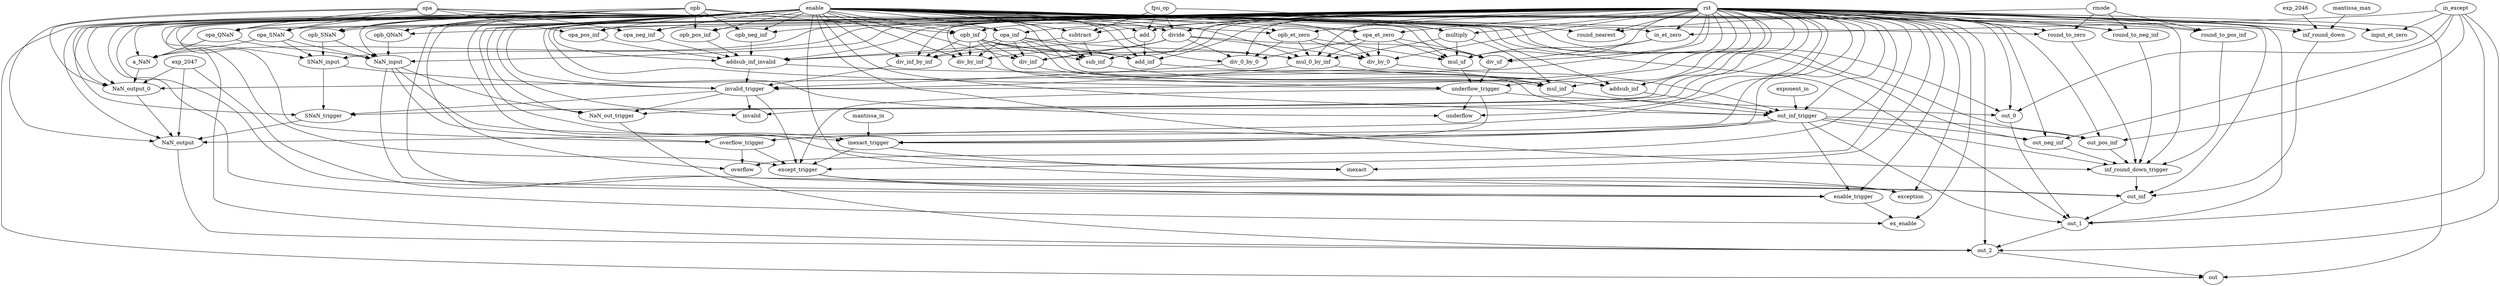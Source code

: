 strict digraph "" {
	div_inf_by_inf -> invalid_trigger	 [weight=1.0];
	underflow_trigger -> inexact_trigger	 [weight=1.0];
	underflow_trigger -> except_trigger	 [weight=1.0];
	underflow_trigger -> underflow	 [weight=1.0];
	underflow_trigger -> out_0	 [weight=1.0];
	out_inf -> out_1	 [weight=1.0];
	divide -> div_inf_by_inf	 [weight=1.0];
	divide -> div_0_by_0	 [weight=1.0];
	divide -> div_inf	 [weight=1.0];
	divide -> div_by_0	 [weight=1.0];
	divide -> div_uf	 [weight=1.0];
	divide -> div_by_inf	 [weight=1.0];
	div_0_by_0 -> invalid_trigger	 [weight=1.0];
	out_pos_inf -> inf_round_down_trigger	 [weight=1.0];
	NaN_input -> inexact_trigger	 [weight=1.0];
	NaN_input -> overflow_trigger	 [weight=1.0];
	NaN_input -> enable_trigger	 [weight=1.0];
	NaN_input -> NaN_out_trigger	 [weight=1.0];
	NaN_output_0 -> NaN_output	 [weight=1.0];
	rmode -> round_to_pos_inf	 [weight=1.0];
	rmode -> round_nearest	 [weight=1.0];
	rmode -> round_to_zero	 [weight=1.0];
	rmode -> round_to_neg_inf	 [weight=1.0];
	NaN_output -> out_2	 [weight=1.0];
	inexact_trigger -> except_trigger	 [weight=1.0];
	inexact_trigger -> inexact	 [weight=1.0];
	multiply -> mul_0_by_inf	 [weight=1.0];
	multiply -> mul_inf	 [weight=1.0];
	multiply -> mul_uf	 [weight=1.0];
	overflow_trigger -> except_trigger	 [weight=1.0];
	overflow_trigger -> overflow	 [weight=1.0];
	addsub_inf_invalid -> addsub_inf	 [weight=1.0];
	addsub_inf_invalid -> invalid_trigger	 [weight=1.0];
	opa_QNaN -> NaN_input	 [weight=1.0];
	opa_QNaN -> a_NaN	 [weight=1.0];
	addsub_inf -> out_inf_trigger	 [weight=1.0];
	opb_neg_inf -> addsub_inf_invalid	 [weight=1.0];
	invalid_trigger -> except_trigger	 [weight=1.0];
	invalid_trigger -> invalid	 [weight=1.0];
	invalid_trigger -> SNaN_trigger	 [weight=1.0];
	invalid_trigger -> NaN_out_trigger	 [weight=1.0];
	except_trigger -> enable_trigger	 [weight=1.0];
	except_trigger -> exception	 [weight=1.0];
	in_et_zero -> mul_uf	 [weight=1.0];
	in_et_zero -> div_uf	 [weight=1.0];
	a_NaN -> NaN_output_0	 [weight=1.0];
	mantissa_max -> inf_round_down	 [weight=1.0];
	opb_SNaN -> NaN_input	 [weight=1.0];
	opb_SNaN -> SNaN_input	 [weight=1.0];
	exp_2046 -> inf_round_down	 [weight=1.0];
	add -> addsub_inf_invalid	 [weight=1.0];
	add -> add_inf	 [weight=1.0];
	div_inf -> out_inf_trigger	 [weight=1.0];
	opa_et_zero -> div_0_by_0	 [weight=1.0];
	opa_et_zero -> mul_0_by_inf	 [weight=1.0];
	opa_et_zero -> div_by_0	 [weight=1.0];
	opa_et_zero -> mul_uf	 [weight=1.0];
	opa_et_zero -> div_uf	 [weight=1.0];
	round_to_pos_inf -> inf_round_down_trigger	 [weight=1.0];
	mul_0_by_inf -> invalid_trigger	 [weight=1.0];
	mul_0_by_inf -> mul_inf	 [weight=1.0];
	div_by_0 -> out_inf_trigger	 [weight=1.0];
	SNaN_trigger -> NaN_output	 [weight=1.0];
	out_inf_trigger -> out_pos_inf	 [weight=1.0];
	out_inf_trigger -> inexact_trigger	 [weight=1.0];
	out_inf_trigger -> overflow_trigger	 [weight=1.0];
	out_inf_trigger -> enable_trigger	 [weight=1.0];
	out_inf_trigger -> out_1	 [weight=1.0];
	out_inf_trigger -> out_neg_inf	 [weight=1.0];
	out_inf_trigger -> inf_round_down_trigger	 [weight=1.0];
	fpu_op -> divide	 [weight=1.0];
	fpu_op -> multiply	 [weight=1.0];
	fpu_op -> add	 [weight=1.0];
	fpu_op -> subtract	 [weight=1.0];
	in_except -> out_pos_inf	 [weight=1.0];
	in_except -> in_et_zero	 [weight=1.0];
	in_except -> input_et_zero	 [weight=1.0];
	in_except -> out_0	 [weight=1.0];
	in_except -> out_1	 [weight=1.0];
	in_except -> out_2	 [weight=1.0];
	in_except -> out_neg_inf	 [weight=1.0];
	enable -> div_inf_by_inf	 [weight=1.0];
	enable -> underflow_trigger	 [weight=1.0];
	enable -> out_inf	 [weight=1.0];
	enable -> divide	 [weight=1.0];
	enable -> div_0_by_0	 [weight=1.0];
	enable -> out_pos_inf	 [weight=1.0];
	enable -> NaN_input	 [weight=1.0];
	enable -> NaN_output_0	 [weight=1.0];
	enable -> NaN_output	 [weight=1.0];
	enable -> inexact_trigger	 [weight=1.0];
	enable -> multiply	 [weight=1.0];
	enable -> overflow_trigger	 [weight=1.0];
	enable -> addsub_inf_invalid	 [weight=1.0];
	enable -> opa_QNaN	 [weight=1.0];
	enable -> addsub_inf	 [weight=1.0];
	enable -> opb_neg_inf	 [weight=1.0];
	enable -> invalid_trigger	 [weight=1.0];
	enable -> except_trigger	 [weight=1.0];
	enable -> in_et_zero	 [weight=1.0];
	enable -> a_NaN	 [weight=1.0];
	enable -> opb_SNaN	 [weight=1.0];
	enable -> add	 [weight=1.0];
	enable -> invalid	 [weight=1.0];
	enable -> underflow	 [weight=1.0];
	enable -> div_inf	 [weight=1.0];
	enable -> opa_et_zero	 [weight=1.0];
	enable -> ex_enable	 [weight=1.0];
	enable -> round_to_pos_inf	 [weight=1.0];
	enable -> mul_0_by_inf	 [weight=1.0];
	enable -> div_by_0	 [weight=1.0];
	enable -> SNaN_trigger	 [weight=1.0];
	enable -> out_inf_trigger	 [weight=1.0];
	enable -> mul_inf	 [weight=1.0];
	enable -> enable_trigger	 [weight=1.0];
	enable -> input_et_zero	 [weight=1.0];
	enable -> inexact	 [weight=1.0];
	enable -> sub_inf	 [weight=1.0];
	enable -> mul_uf	 [weight=1.0];
	enable -> out_0	 [weight=1.0];
	enable -> out_1	 [weight=1.0];
	enable -> out_2	 [weight=1.0];
	enable -> SNaN_input	 [weight=1.0];
	enable -> overflow	 [weight=1.0];
	enable -> div_uf	 [weight=1.0];
	enable -> subtract	 [weight=1.0];
	enable -> inf_round_down	 [weight=1.0];
	enable -> div_by_inf	 [weight=1.0];
	enable -> exception	 [weight=1.0];
	enable -> opb_et_zero	 [weight=1.0];
	enable -> out_neg_inf	 [weight=1.0];
	enable -> opa_inf	 [weight=1.0];
	enable -> opb_pos_inf	 [weight=1.0];
	enable -> round_nearest	 [weight=1.0];
	enable -> inf_round_down_trigger	 [weight=1.0];
	enable -> round_to_zero	 [weight=1.0];
	enable -> opa_SNaN	 [weight=1.0];
	enable -> opb_QNaN	 [weight=1.0];
	enable -> opa_pos_inf	 [weight=1.0];
	enable -> NaN_out_trigger	 [weight=1.0];
	enable -> add_inf	 [weight=1.0];
	enable -> round_to_neg_inf	 [weight=1.0];
	enable -> out	 [weight=1.0];
	enable -> opa_neg_inf	 [weight=1.0];
	enable -> opb_inf	 [weight=1.0];
	exp_2047 -> out_inf	 [weight=1.0];
	exp_2047 -> NaN_output_0	 [weight=1.0];
	exp_2047 -> NaN_output	 [weight=1.0];
	exponent_in -> out_inf_trigger	 [weight=1.0];
	mul_inf -> out_inf_trigger	 [weight=1.0];
	enable_trigger -> ex_enable	 [weight=1.0];
	sub_inf -> addsub_inf	 [weight=1.0];
	mul_uf -> underflow_trigger	 [weight=1.0];
	out_0 -> out_1	 [weight=1.0];
	out_1 -> out_2	 [weight=1.0];
	out_2 -> out	 [weight=1.0];
	mantissa_in -> inexact_trigger	 [weight=1.0];
	rst -> div_inf_by_inf	 [weight=2.0];
	rst -> underflow_trigger	 [weight=2.0];
	rst -> out_inf	 [weight=2.0];
	rst -> divide	 [weight=2.0];
	rst -> div_0_by_0	 [weight=2.0];
	rst -> out_pos_inf	 [weight=2.0];
	rst -> NaN_input	 [weight=2.0];
	rst -> NaN_output_0	 [weight=2.0];
	rst -> NaN_output	 [weight=2.0];
	rst -> inexact_trigger	 [weight=2.0];
	rst -> multiply	 [weight=2.0];
	rst -> overflow_trigger	 [weight=2.0];
	rst -> addsub_inf_invalid	 [weight=2.0];
	rst -> opa_QNaN	 [weight=2.0];
	rst -> addsub_inf	 [weight=2.0];
	rst -> opb_neg_inf	 [weight=2.0];
	rst -> invalid_trigger	 [weight=2.0];
	rst -> except_trigger	 [weight=2.0];
	rst -> in_et_zero	 [weight=2.0];
	rst -> a_NaN	 [weight=2.0];
	rst -> opb_SNaN	 [weight=2.0];
	rst -> add	 [weight=2.0];
	rst -> invalid	 [weight=2.0];
	rst -> underflow	 [weight=2.0];
	rst -> div_inf	 [weight=2.0];
	rst -> opa_et_zero	 [weight=2.0];
	rst -> ex_enable	 [weight=2.0];
	rst -> round_to_pos_inf	 [weight=2.0];
	rst -> mul_0_by_inf	 [weight=2.0];
	rst -> div_by_0	 [weight=2.0];
	rst -> SNaN_trigger	 [weight=2.0];
	rst -> out_inf_trigger	 [weight=2.0];
	rst -> mul_inf	 [weight=2.0];
	rst -> enable_trigger	 [weight=2.0];
	rst -> input_et_zero	 [weight=2.0];
	rst -> inexact	 [weight=2.0];
	rst -> sub_inf	 [weight=2.0];
	rst -> mul_uf	 [weight=2.0];
	rst -> out_0	 [weight=2.0];
	rst -> out_1	 [weight=2.0];
	rst -> out_2	 [weight=2.0];
	rst -> SNaN_input	 [weight=2.0];
	rst -> overflow	 [weight=2.0];
	rst -> div_uf	 [weight=2.0];
	rst -> subtract	 [weight=2.0];
	rst -> inf_round_down	 [weight=2.0];
	rst -> div_by_inf	 [weight=2.0];
	rst -> exception	 [weight=2.0];
	rst -> opb_et_zero	 [weight=2.0];
	rst -> out_neg_inf	 [weight=2.0];
	rst -> opa_inf	 [weight=2.0];
	rst -> opb_pos_inf	 [weight=2.0];
	rst -> round_nearest	 [weight=2.0];
	rst -> inf_round_down_trigger	 [weight=2.0];
	rst -> round_to_zero	 [weight=2.0];
	rst -> opa_SNaN	 [weight=2.0];
	rst -> opb_QNaN	 [weight=2.0];
	rst -> opa_pos_inf	 [weight=2.0];
	rst -> NaN_out_trigger	 [weight=2.0];
	rst -> add_inf	 [weight=2.0];
	rst -> round_to_neg_inf	 [weight=2.0];
	rst -> out	 [weight=2.0];
	rst -> opa_neg_inf	 [weight=2.0];
	rst -> opb_inf	 [weight=2.0];
	SNaN_input -> invalid_trigger	 [weight=1.0];
	SNaN_input -> SNaN_trigger	 [weight=1.0];
	div_uf -> underflow_trigger	 [weight=1.0];
	subtract -> addsub_inf_invalid	 [weight=1.0];
	subtract -> sub_inf	 [weight=1.0];
	inf_round_down -> out_inf	 [weight=1.0];
	div_by_inf -> underflow_trigger	 [weight=1.0];
	opb_et_zero -> div_0_by_0	 [weight=1.0];
	opb_et_zero -> mul_0_by_inf	 [weight=1.0];
	opb_et_zero -> div_by_0	 [weight=1.0];
	opb_et_zero -> mul_uf	 [weight=1.0];
	out_neg_inf -> inf_round_down_trigger	 [weight=1.0];
	opa_inf -> div_inf_by_inf	 [weight=1.0];
	opa_inf -> div_inf	 [weight=1.0];
	opa_inf -> mul_0_by_inf	 [weight=1.0];
	opa_inf -> mul_inf	 [weight=1.0];
	opa_inf -> sub_inf	 [weight=1.0];
	opa_inf -> div_by_inf	 [weight=1.0];
	opa_inf -> add_inf	 [weight=1.0];
	opb_pos_inf -> addsub_inf_invalid	 [weight=1.0];
	opb -> NaN_output_0	 [weight=1.0];
	opb -> opb_neg_inf	 [weight=1.0];
	opb -> opb_SNaN	 [weight=1.0];
	opb -> opb_et_zero	 [weight=1.0];
	opb -> opb_pos_inf	 [weight=1.0];
	opb -> opb_QNaN	 [weight=1.0];
	opb -> opb_inf	 [weight=1.0];
	inf_round_down_trigger -> out_inf	 [weight=1.0];
	round_to_zero -> inf_round_down_trigger	 [weight=1.0];
	opa_SNaN -> NaN_input	 [weight=1.0];
	opa_SNaN -> a_NaN	 [weight=1.0];
	opa_SNaN -> SNaN_input	 [weight=1.0];
	opb_QNaN -> NaN_input	 [weight=1.0];
	opa_pos_inf -> addsub_inf_invalid	 [weight=1.0];
	NaN_out_trigger -> out_2	 [weight=1.0];
	add_inf -> addsub_inf	 [weight=1.0];
	round_to_neg_inf -> inf_round_down_trigger	 [weight=1.0];
	opa_neg_inf -> addsub_inf_invalid	 [weight=1.0];
	opb_inf -> div_inf_by_inf	 [weight=1.0];
	opb_inf -> div_inf	 [weight=1.0];
	opb_inf -> mul_0_by_inf	 [weight=1.0];
	opb_inf -> mul_inf	 [weight=1.0];
	opb_inf -> sub_inf	 [weight=1.0];
	opb_inf -> div_by_inf	 [weight=1.0];
	opb_inf -> add_inf	 [weight=1.0];
	opa -> NaN_output_0	 [weight=1.0];
	opa -> NaN_output	 [weight=1.0];
	opa -> opa_QNaN	 [weight=1.0];
	opa -> opa_et_zero	 [weight=1.0];
	opa -> opa_inf	 [weight=1.0];
	opa -> opa_SNaN	 [weight=1.0];
	opa -> opa_pos_inf	 [weight=1.0];
	opa -> opa_neg_inf	 [weight=1.0];
}
